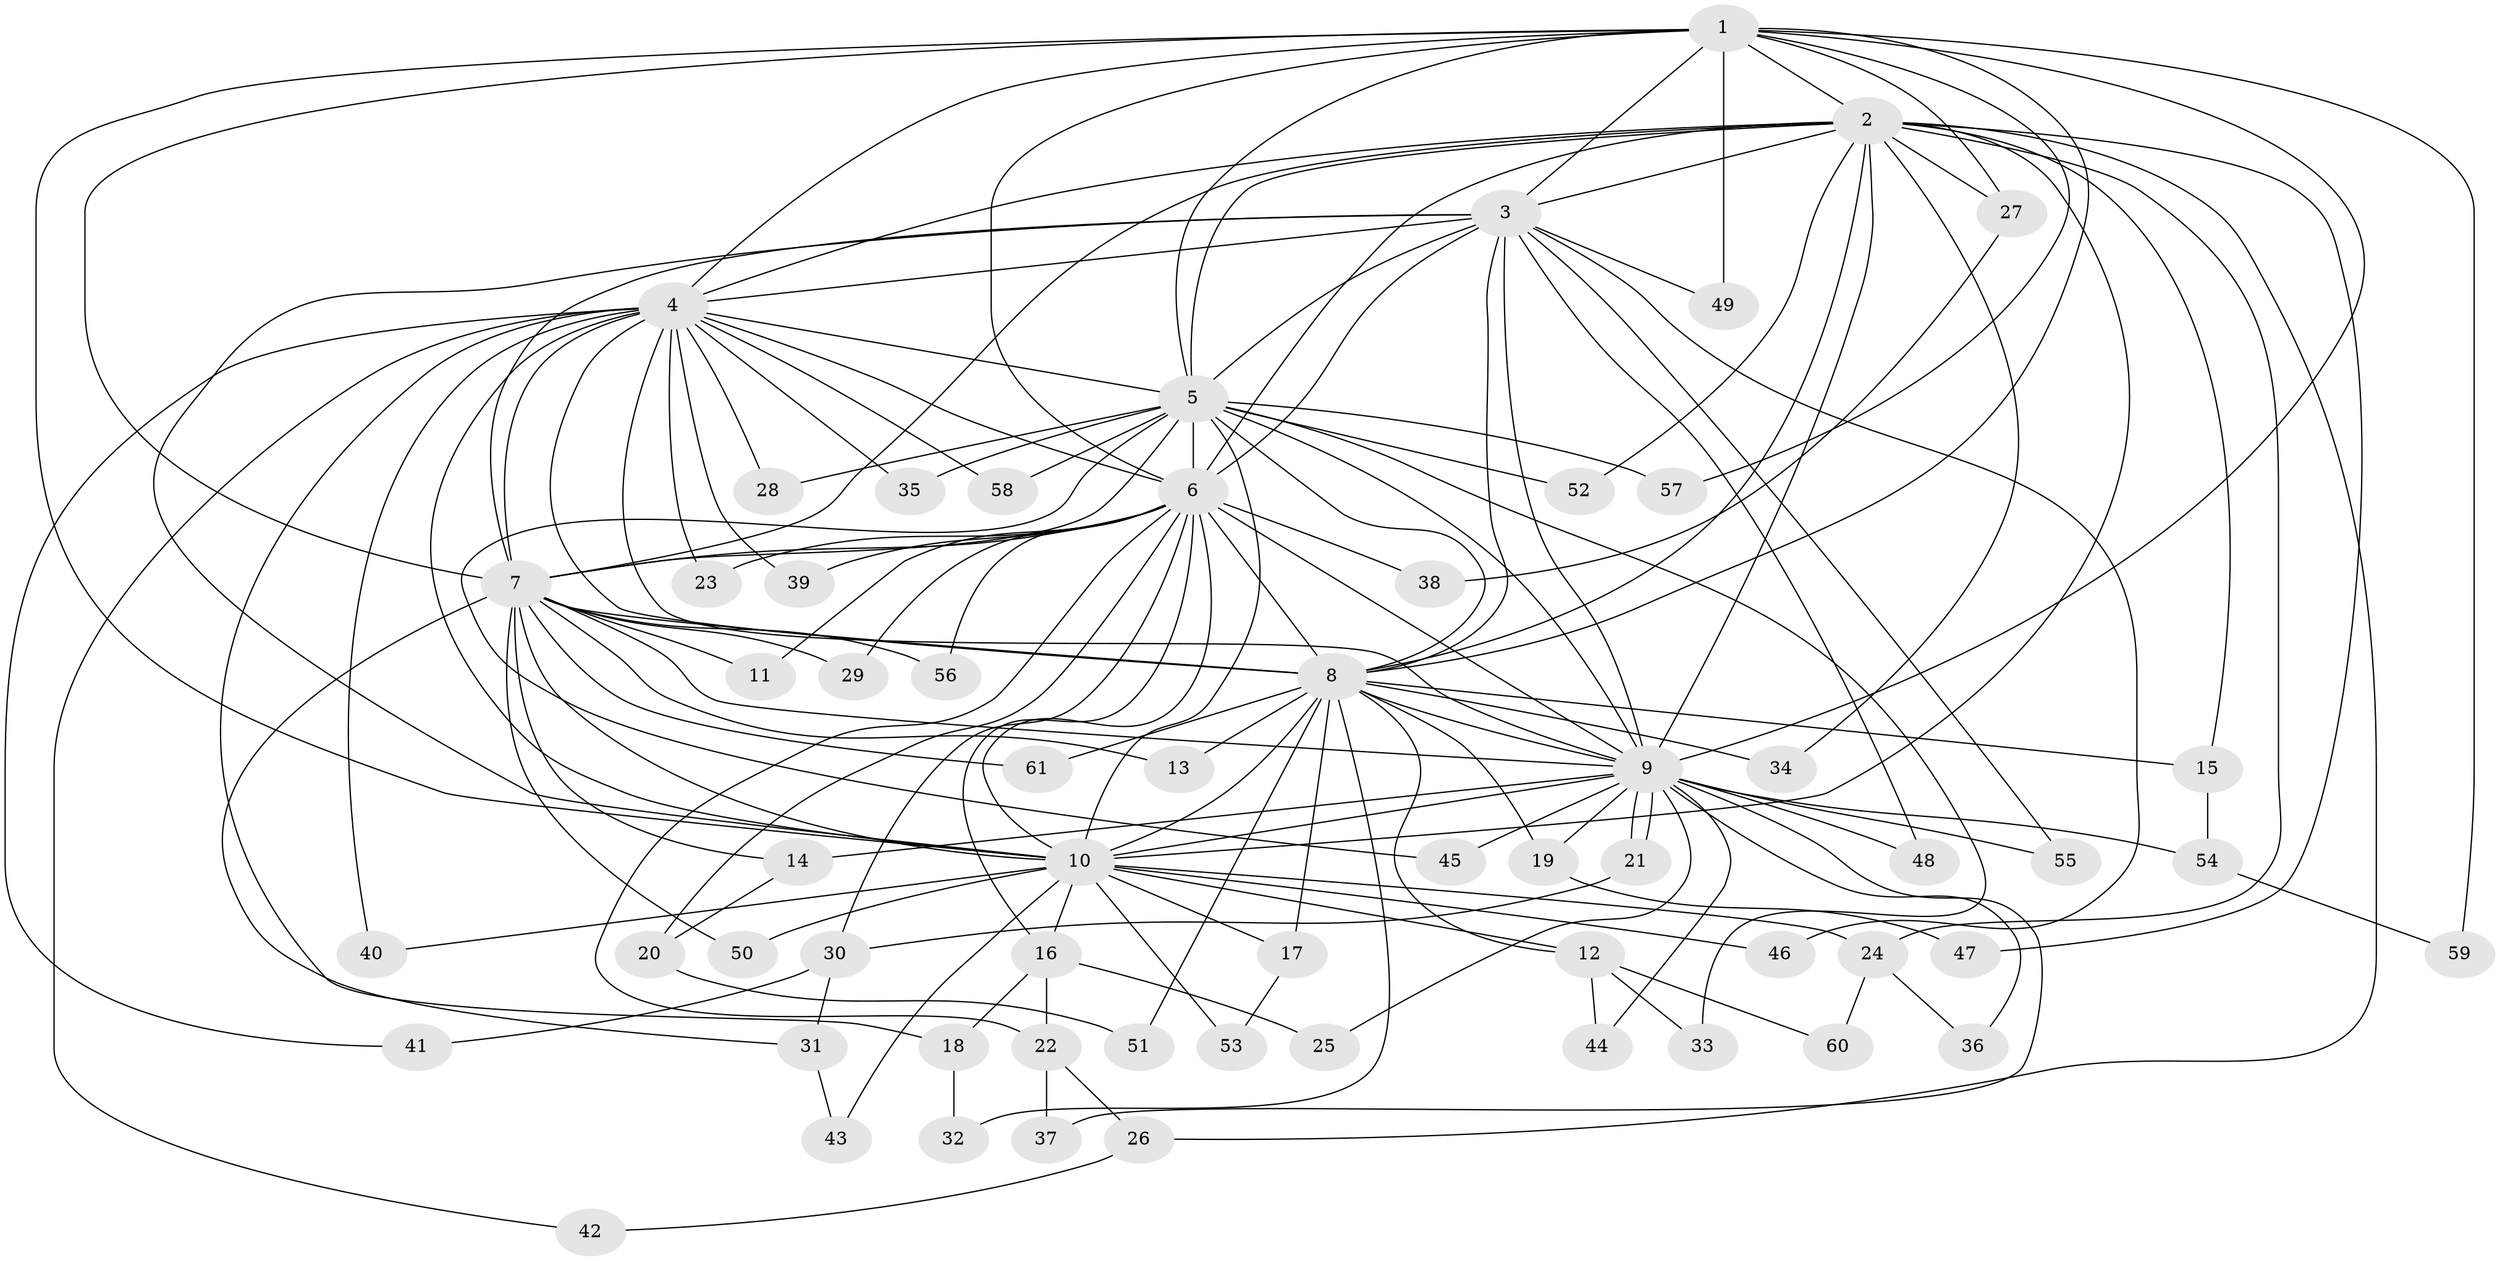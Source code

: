 // coarse degree distribution, {12: 0.06666666666666667, 15: 0.03333333333333333, 1: 0.4, 2: 0.4, 13: 0.03333333333333333, 3: 0.06666666666666667}
// Generated by graph-tools (version 1.1) at 2025/48/03/04/25 21:48:00]
// undirected, 61 vertices, 147 edges
graph export_dot {
graph [start="1"]
  node [color=gray90,style=filled];
  1;
  2;
  3;
  4;
  5;
  6;
  7;
  8;
  9;
  10;
  11;
  12;
  13;
  14;
  15;
  16;
  17;
  18;
  19;
  20;
  21;
  22;
  23;
  24;
  25;
  26;
  27;
  28;
  29;
  30;
  31;
  32;
  33;
  34;
  35;
  36;
  37;
  38;
  39;
  40;
  41;
  42;
  43;
  44;
  45;
  46;
  47;
  48;
  49;
  50;
  51;
  52;
  53;
  54;
  55;
  56;
  57;
  58;
  59;
  60;
  61;
  1 -- 2;
  1 -- 3;
  1 -- 4;
  1 -- 5;
  1 -- 6;
  1 -- 7;
  1 -- 8;
  1 -- 9;
  1 -- 10;
  1 -- 27;
  1 -- 49;
  1 -- 57;
  1 -- 59;
  2 -- 3;
  2 -- 4;
  2 -- 5;
  2 -- 6;
  2 -- 7;
  2 -- 8;
  2 -- 9;
  2 -- 10;
  2 -- 15;
  2 -- 24;
  2 -- 26;
  2 -- 27;
  2 -- 34;
  2 -- 47;
  2 -- 52;
  3 -- 4;
  3 -- 5;
  3 -- 6;
  3 -- 7;
  3 -- 8;
  3 -- 9;
  3 -- 10;
  3 -- 46;
  3 -- 48;
  3 -- 49;
  3 -- 55;
  4 -- 5;
  4 -- 6;
  4 -- 7;
  4 -- 8;
  4 -- 9;
  4 -- 10;
  4 -- 18;
  4 -- 23;
  4 -- 28;
  4 -- 35;
  4 -- 39;
  4 -- 40;
  4 -- 41;
  4 -- 42;
  4 -- 58;
  5 -- 6;
  5 -- 7;
  5 -- 8;
  5 -- 9;
  5 -- 10;
  5 -- 28;
  5 -- 33;
  5 -- 35;
  5 -- 45;
  5 -- 52;
  5 -- 57;
  5 -- 58;
  6 -- 7;
  6 -- 8;
  6 -- 9;
  6 -- 10;
  6 -- 11;
  6 -- 16;
  6 -- 20;
  6 -- 22;
  6 -- 23;
  6 -- 29;
  6 -- 30;
  6 -- 38;
  6 -- 39;
  6 -- 56;
  7 -- 8;
  7 -- 9;
  7 -- 10;
  7 -- 11;
  7 -- 13;
  7 -- 14;
  7 -- 29;
  7 -- 31;
  7 -- 50;
  7 -- 56;
  7 -- 61;
  8 -- 9;
  8 -- 10;
  8 -- 12;
  8 -- 13;
  8 -- 15;
  8 -- 17;
  8 -- 19;
  8 -- 32;
  8 -- 34;
  8 -- 51;
  8 -- 61;
  9 -- 10;
  9 -- 14;
  9 -- 19;
  9 -- 21;
  9 -- 21;
  9 -- 25;
  9 -- 36;
  9 -- 37;
  9 -- 44;
  9 -- 45;
  9 -- 48;
  9 -- 54;
  9 -- 55;
  10 -- 12;
  10 -- 16;
  10 -- 17;
  10 -- 24;
  10 -- 40;
  10 -- 43;
  10 -- 46;
  10 -- 50;
  10 -- 53;
  12 -- 33;
  12 -- 44;
  12 -- 60;
  14 -- 20;
  15 -- 54;
  16 -- 18;
  16 -- 22;
  16 -- 25;
  17 -- 53;
  18 -- 32;
  19 -- 47;
  20 -- 51;
  21 -- 30;
  22 -- 26;
  22 -- 37;
  24 -- 36;
  24 -- 60;
  26 -- 42;
  27 -- 38;
  30 -- 31;
  30 -- 41;
  31 -- 43;
  54 -- 59;
}
